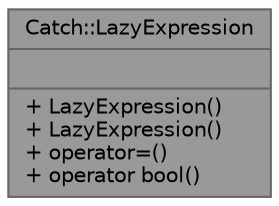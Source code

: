 digraph "Catch::LazyExpression"
{
 // LATEX_PDF_SIZE
  bgcolor="transparent";
  edge [fontname=Helvetica,fontsize=10,labelfontname=Helvetica,labelfontsize=10];
  node [fontname=Helvetica,fontsize=10,shape=box,height=0.2,width=0.4];
  Node1 [shape=record,label="{Catch::LazyExpression\n||+ LazyExpression()\l+ LazyExpression()\l+ operator=()\l+ operator bool()\l}",height=0.2,width=0.4,color="gray40", fillcolor="grey60", style="filled", fontcolor="black",tooltip=" "];
}
